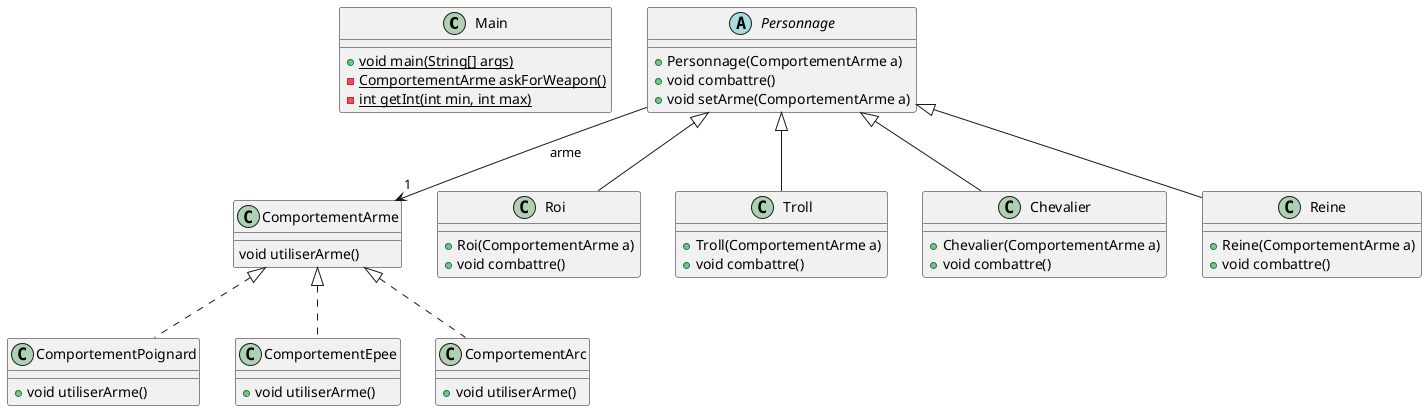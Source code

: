 @startuml
class Main [[java:app.Main]] {
	+{static}void main(String[] args)
	-{static}ComportementArme askForWeapon()
	-{static}int getInt(int min, int max)
}
class ComportementPoignard [[java:comportements.armes.ComportementPoignard]] {
	+void utiliserArme()
}
interface ComportementArme [[java:comportements.armes.ComportementArme]] {
}
ComportementArme <|.. ComportementPoignard
class ComportementEpee [[java:comportements.armes.ComportementEpee]] {
	+void utiliserArme()
}
interface ComportementArme [[java:comportements.armes.ComportementArme]] {
}
ComportementArme <|.. ComportementEpee
class ComportementArc [[java:comportements.armes.ComportementArc]] {
	+void utiliserArme()
}
interface ComportementArme [[java:comportements.armes.ComportementArme]] {
}
ComportementArme <|.. ComportementArc
interface ComportementArme [[java:comportements.armes.ComportementArme]] {
	void utiliserArme()
}
class Roi [[java:personnages.Roi]] {
	+Roi(ComportementArme a)
	+void combattre()
}
class Personnage [[java:personnages.Personnage]] {
}
Personnage <|-- Roi
class Troll [[java:personnages.Troll]] {
	+Troll(ComportementArme a)
	+void combattre()
}
class Personnage [[java:personnages.Personnage]] {
}
Personnage <|-- Troll
class Chevalier [[java:personnages.Chevalier]] {
	+Chevalier(ComportementArme a)
	+void combattre()
}
class Personnage [[java:personnages.Personnage]] {
}
Personnage <|-- Chevalier
class Reine [[java:personnages.Reine]] {
	+Reine(ComportementArme a)
	+void combattre()
}
class Personnage [[java:personnages.Personnage]] {
}
Personnage <|-- Reine
abstract class Personnage [[java:personnages.Personnage]] {
	+Personnage(ComportementArme a)
	+void combattre()
	+void setArme(ComportementArme a)
}
class ComportementArme [[java:comportements.armes.ComportementArme]] {
}
Personnage --> "1" ComportementArme : arme
@enduml